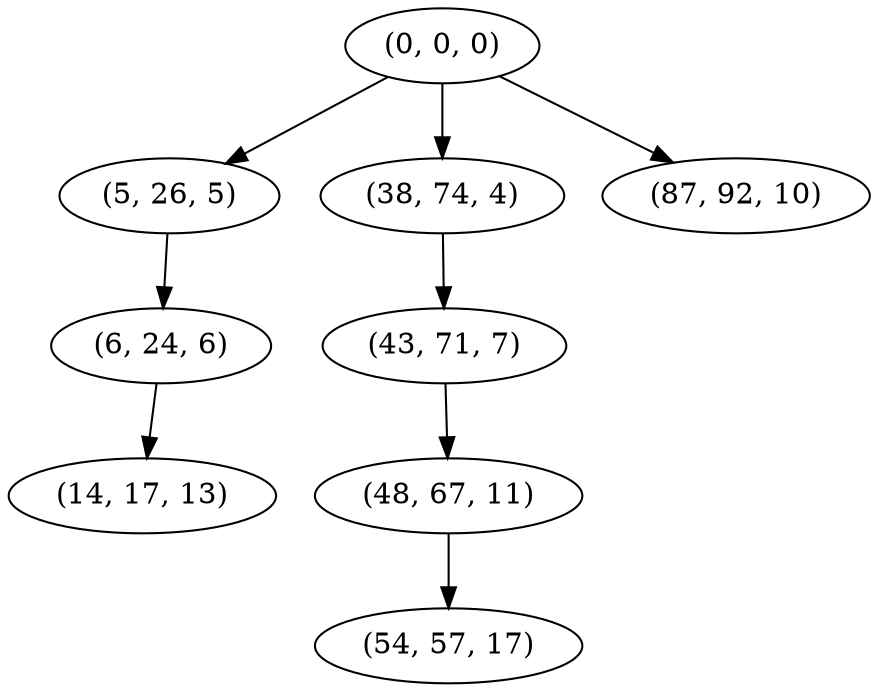 digraph tree {
    "(0, 0, 0)";
    "(5, 26, 5)";
    "(6, 24, 6)";
    "(14, 17, 13)";
    "(38, 74, 4)";
    "(43, 71, 7)";
    "(48, 67, 11)";
    "(54, 57, 17)";
    "(87, 92, 10)";
    "(0, 0, 0)" -> "(5, 26, 5)";
    "(0, 0, 0)" -> "(38, 74, 4)";
    "(0, 0, 0)" -> "(87, 92, 10)";
    "(5, 26, 5)" -> "(6, 24, 6)";
    "(6, 24, 6)" -> "(14, 17, 13)";
    "(38, 74, 4)" -> "(43, 71, 7)";
    "(43, 71, 7)" -> "(48, 67, 11)";
    "(48, 67, 11)" -> "(54, 57, 17)";
}
